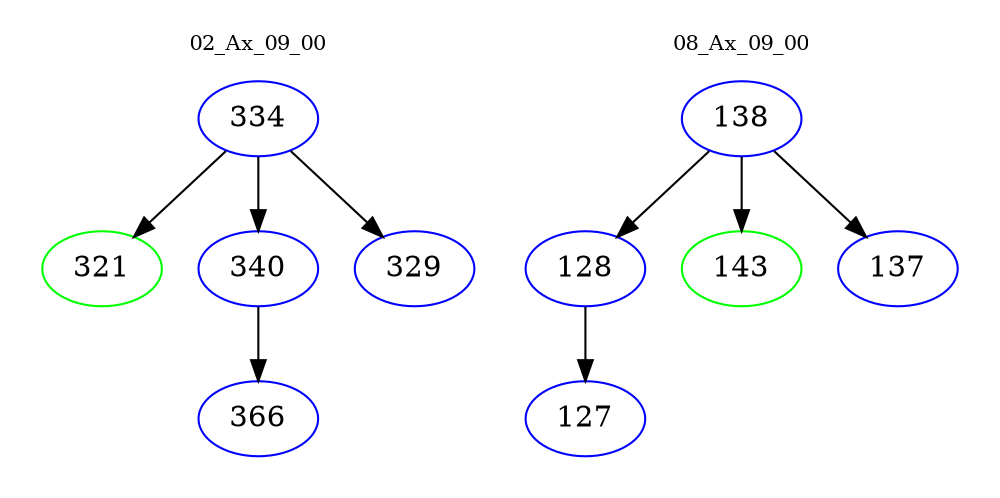 digraph{
subgraph cluster_0 {
color = white
label = "02_Ax_09_00";
fontsize=10;
T0_334 [label="334", color="blue"]
T0_334 -> T0_321 [color="black"]
T0_321 [label="321", color="green"]
T0_334 -> T0_340 [color="black"]
T0_340 [label="340", color="blue"]
T0_340 -> T0_366 [color="black"]
T0_366 [label="366", color="blue"]
T0_334 -> T0_329 [color="black"]
T0_329 [label="329", color="blue"]
}
subgraph cluster_1 {
color = white
label = "08_Ax_09_00";
fontsize=10;
T1_138 [label="138", color="blue"]
T1_138 -> T1_128 [color="black"]
T1_128 [label="128", color="blue"]
T1_128 -> T1_127 [color="black"]
T1_127 [label="127", color="blue"]
T1_138 -> T1_143 [color="black"]
T1_143 [label="143", color="green"]
T1_138 -> T1_137 [color="black"]
T1_137 [label="137", color="blue"]
}
}
